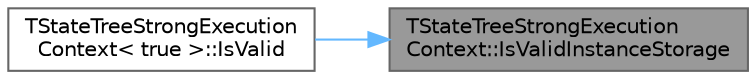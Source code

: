 digraph "TStateTreeStrongExecutionContext::IsValidInstanceStorage"
{
 // INTERACTIVE_SVG=YES
 // LATEX_PDF_SIZE
  bgcolor="transparent";
  edge [fontname=Helvetica,fontsize=10,labelfontname=Helvetica,labelfontsize=10];
  node [fontname=Helvetica,fontsize=10,shape=box,height=0.2,width=0.4];
  rankdir="RL";
  Node1 [id="Node000001",label="TStateTreeStrongExecution\lContext::IsValidInstanceStorage",height=0.2,width=0.4,color="gray40", fillcolor="grey60", style="filled", fontcolor="black",tooltip=" "];
  Node1 -> Node2 [id="edge1_Node000001_Node000002",dir="back",color="steelblue1",style="solid",tooltip=" "];
  Node2 [id="Node000002",label="TStateTreeStrongExecution\lContext\< true \>::IsValid",height=0.2,width=0.4,color="grey40", fillcolor="white", style="filled",URL="$d6/d5a/structTStateTreeStrongExecutionContext.html#a328f7d65be48069e7856b9d494f0ac5a",tooltip=" "];
}
